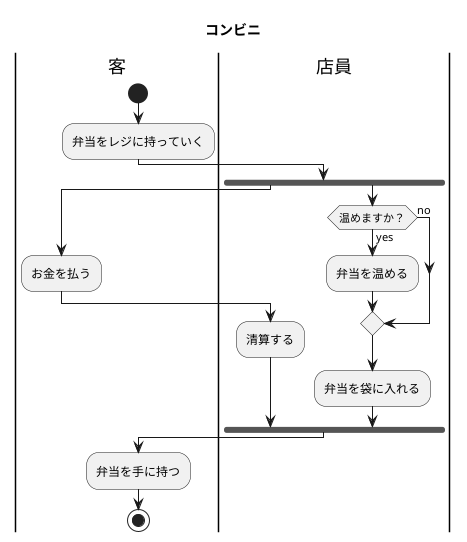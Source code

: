 @startuml
title コンビニ
|客|
start
:弁当をレジに持っていく;
|店員|
fork
|客|
:お金を払う;
|店員|
:清算する;
fork again
if (温めますか？) then(yes)
:弁当を温める;
else (no)
endif
:弁当を袋に入れる;
end fork
|客|
:弁当を手に持つ;
stop
|客|
@enduml